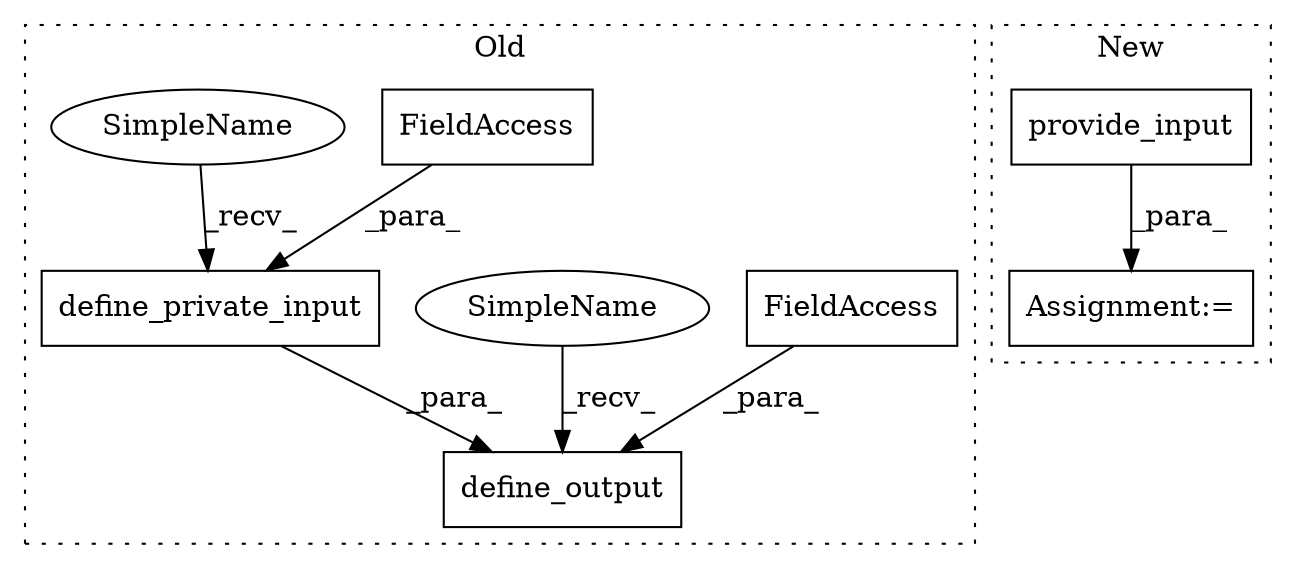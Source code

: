 digraph G {
subgraph cluster0 {
1 [label="define_output" a="32" s="7242,7325" l="14,1" shape="box"];
4 [label="define_private_input" a="32" s="7091,7173" l="21,1" shape="box"];
5 [label="FieldAccess" a="22" s="7142" l="17" shape="box"];
6 [label="FieldAccess" a="22" s="7293" l="17" shape="box"];
7 [label="SimpleName" a="42" s="7229" l="12" shape="ellipse"];
8 [label="SimpleName" a="42" s="7078" l="12" shape="ellipse"];
label = "Old";
style="dotted";
}
subgraph cluster1 {
2 [label="provide_input" a="32" s="6625" l="15" shape="box"];
3 [label="Assignment:=" a="7" s="6932" l="1" shape="box"];
label = "New";
style="dotted";
}
2 -> 3 [label="_para_"];
4 -> 1 [label="_para_"];
5 -> 4 [label="_para_"];
6 -> 1 [label="_para_"];
7 -> 1 [label="_recv_"];
8 -> 4 [label="_recv_"];
}
